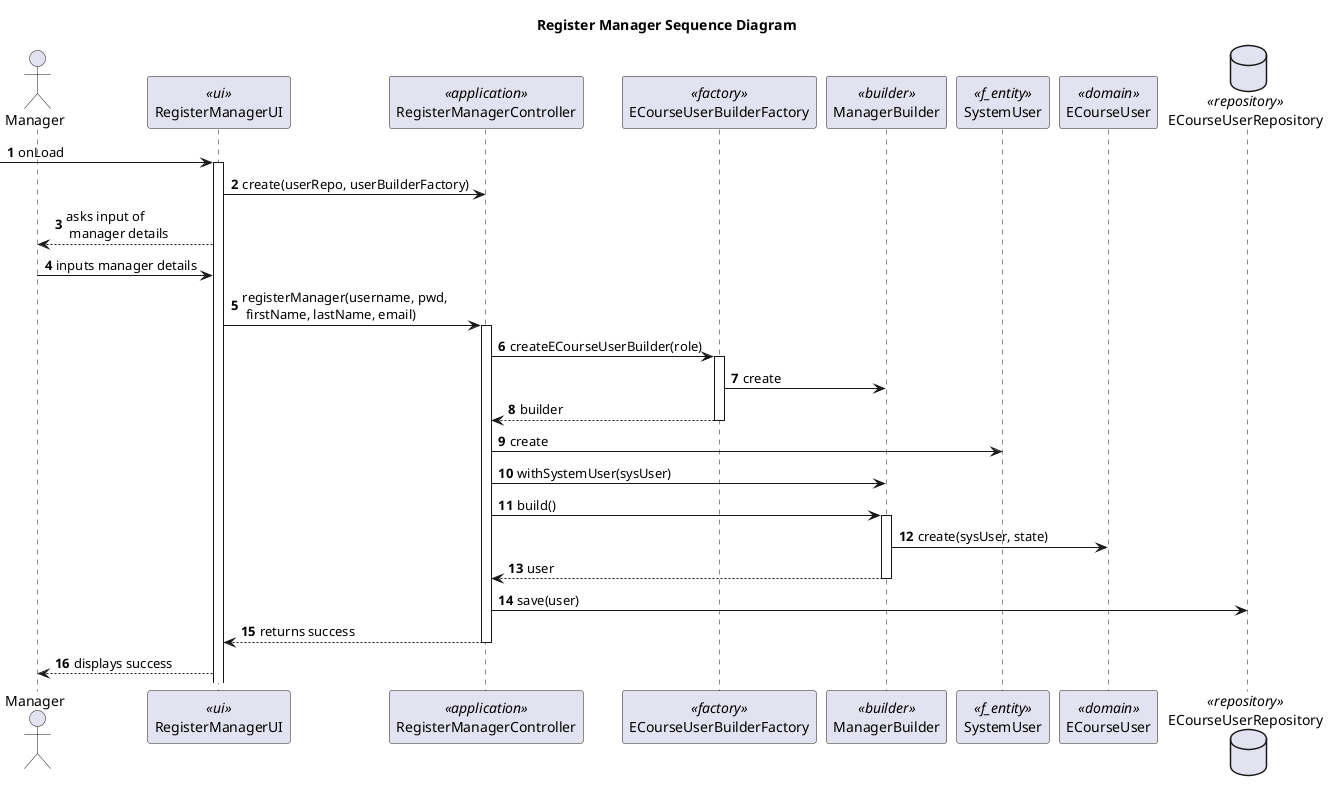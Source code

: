 @startuml

title Register Manager Sequence Diagram

autonumber
actor Manager as M
participant "RegisterManagerUI" as UI <<ui>>
participant "RegisterManagerController" as CTRL <<application>>
participant "ECourseUserBuilderFactory" as FAC <<factory>>
participant "ManagerBuilder" as BLD <<builder>>
participant "SystemUser" as SU <<f_entity>>
participant "ECourseUser" as EU <<domain>>
database "ECourseUserRepository" as REPO <<repository>>


-> UI : onLoad
activate UI
UI -> CTRL : create(userRepo, userBuilderFactory)
UI --> M : asks input of\n manager details
M -> UI : inputs manager details
UI -> CTRL : registerManager(username, pwd,\n firstName, lastName, email)
activate CTRL
CTRL -> FAC : createECourseUserBuilder(role)
activate FAC
FAC -> BLD : create
FAC --> CTRL : builder
deactivate FAC
CTRL -> SU : create
CTRL -> BLD : withSystemUser(sysUser)
CTRL -> BLD : build()
activate BLD
BLD -> EU : create(sysUser, state)
BLD --> CTRL : user
deactivate BLD
CTRL -> REPO : save(user)
CTRL --> UI : returns success
deactivate CTRL
UI --> M : displays success




@enduml
